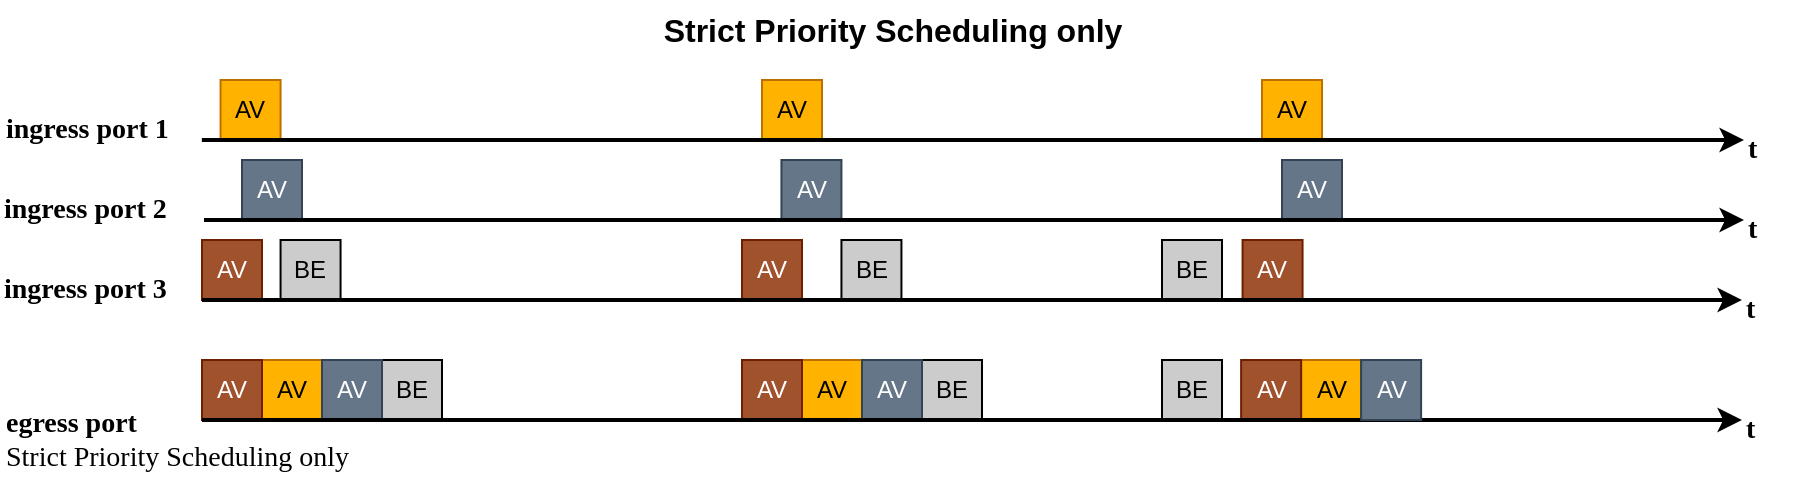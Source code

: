 <mxfile version="25.0.2">
  <diagram id="O1mQ8uQ72U-1HnI_qI8G" name="Page-1">
    <mxGraphModel dx="2133" dy="894" grid="1" gridSize="10" guides="1" tooltips="1" connect="1" arrows="1" fold="1" page="1" pageScale="1" pageWidth="827" pageHeight="1169" math="0" shadow="0">
      <root>
        <mxCell id="0" />
        <mxCell id="1" parent="0" />
        <mxCell id="mMnLDAtMkcU8xV5Yj2Op-1" value="BE" style="rounded=0;whiteSpace=wrap;html=1;fillColor=#CCCCCC;fontColor=default;strokeColor=#000000;" parent="1" vertex="1">
          <mxGeometry x="79.28" y="270" width="30" height="30" as="geometry" />
        </mxCell>
        <mxCell id="mMnLDAtMkcU8xV5Yj2Op-3" value="BE" style="rounded=0;whiteSpace=wrap;html=1;fillColor=#CCCCCC;fontColor=default;strokeColor=#000000;" parent="1" vertex="1">
          <mxGeometry x="359.72" y="270" width="30" height="30" as="geometry" />
        </mxCell>
        <mxCell id="mMnLDAtMkcU8xV5Yj2Op-7" value="BE" style="rounded=0;whiteSpace=wrap;html=1;fillColor=#CCCCCC;fontColor=default;strokeColor=#000000;" parent="1" vertex="1">
          <mxGeometry x="400" y="330" width="30" height="30" as="geometry" />
        </mxCell>
        <mxCell id="mMnLDAtMkcU8xV5Yj2Op-8" value="BE" style="rounded=0;whiteSpace=wrap;html=1;fillColor=#CCCCCC;fontColor=default;strokeColor=#000000;" parent="1" vertex="1">
          <mxGeometry x="520" y="270" width="30" height="30" as="geometry" />
        </mxCell>
        <mxCell id="mMnLDAtMkcU8xV5Yj2Op-9" value="BE" style="rounded=0;whiteSpace=wrap;html=1;fillColor=#CCCCCC;fontColor=default;strokeColor=#000000;" parent="1" vertex="1">
          <mxGeometry x="520" y="330" width="30" height="30" as="geometry" />
        </mxCell>
        <mxCell id="mMnLDAtMkcU8xV5Yj2Op-5" value="BE" style="rounded=0;whiteSpace=wrap;html=1;fillColor=#CCCCCC;fontColor=default;strokeColor=#000000;" parent="1" vertex="1">
          <mxGeometry x="130" y="330" width="30" height="30" as="geometry" />
        </mxCell>
        <mxCell id="xH5QwtzMftO23hFr9JTu-2" value="&lt;b&gt;&lt;font face=&quot;Times New Roman&quot;&gt;&lt;font style=&quot;font-size: 14px;&quot;&gt;t&lt;/font&gt;&lt;/font&gt;&lt;/b&gt;" style="text;html=1;align=left;verticalAlign=middle;resizable=0;points=[];autosize=1;strokeColor=none;fillColor=none;fontColor=#000000;labelBackgroundColor=none;" parent="1" vertex="1">
          <mxGeometry x="810" y="350" width="30" height="30" as="geometry" />
        </mxCell>
        <mxCell id="xH5QwtzMftO23hFr9JTu-3" value="AV" style="rounded=0;whiteSpace=wrap;html=1;fillColor=#FFB300;fontColor=#000000;strokeColor=#BD7000;" parent="1" vertex="1">
          <mxGeometry x="49.28" y="190" width="30" height="30" as="geometry" />
        </mxCell>
        <mxCell id="xH5QwtzMftO23hFr9JTu-4" value="AV" style="rounded=0;whiteSpace=wrap;html=1;fillColor=#FFB300;fontColor=#000000;strokeColor=#BD7000;" parent="1" vertex="1">
          <mxGeometry x="320" y="190" width="30" height="30" as="geometry" />
        </mxCell>
        <mxCell id="xH5QwtzMftO23hFr9JTu-5" value="AV" style="rounded=0;whiteSpace=wrap;html=1;fillColor=#647687;fontColor=#ffffff;strokeColor=#314354;" parent="1" vertex="1">
          <mxGeometry x="60" y="230" width="30" height="30" as="geometry" />
        </mxCell>
        <mxCell id="xH5QwtzMftO23hFr9JTu-6" value="AV" style="rounded=0;whiteSpace=wrap;html=1;fillColor=#647687;fontColor=#ffffff;strokeColor=#314354;" parent="1" vertex="1">
          <mxGeometry x="329.72" y="230" width="30" height="30" as="geometry" />
        </mxCell>
        <mxCell id="xH5QwtzMftO23hFr9JTu-7" value="AV" style="rounded=0;whiteSpace=wrap;html=1;fillColor=#FFB300;fontColor=#000000;strokeColor=#BD7000;" parent="1" vertex="1">
          <mxGeometry x="570" y="190" width="30" height="30" as="geometry" />
        </mxCell>
        <mxCell id="xH5QwtzMftO23hFr9JTu-8" value="AV" style="rounded=0;whiteSpace=wrap;html=1;fillColor=#647687;fontColor=#ffffff;strokeColor=#314354;" parent="1" vertex="1">
          <mxGeometry x="580" y="230" width="30" height="30" as="geometry" />
        </mxCell>
        <mxCell id="xH5QwtzMftO23hFr9JTu-9" value="AV" style="rounded=0;whiteSpace=wrap;html=1;fillColor=#a0522d;fontColor=#ffffff;strokeColor=#6D1F00;" parent="1" vertex="1">
          <mxGeometry x="40" y="270" width="30" height="30" as="geometry" />
        </mxCell>
        <mxCell id="xH5QwtzMftO23hFr9JTu-10" value="AV" style="rounded=0;whiteSpace=wrap;html=1;fillColor=#a0522d;fontColor=#ffffff;strokeColor=#6D1F00;" parent="1" vertex="1">
          <mxGeometry x="310" y="270" width="30" height="30" as="geometry" />
        </mxCell>
        <mxCell id="xH5QwtzMftO23hFr9JTu-11" value="AV" style="rounded=0;whiteSpace=wrap;html=1;fillColor=#a0522d;fontColor=#ffffff;strokeColor=#6D1F00;" parent="1" vertex="1">
          <mxGeometry x="560.28" y="270" width="30" height="30" as="geometry" />
        </mxCell>
        <mxCell id="xH5QwtzMftO23hFr9JTu-12" value="" style="endArrow=classic;html=1;rounded=0;strokeColor=default;fontColor=#FFFFFF;labelBackgroundColor=none;strokeWidth=2;" parent="1" edge="1">
          <mxGeometry width="50" height="50" relative="1" as="geometry">
            <mxPoint x="40" y="300" as="sourcePoint" />
            <mxPoint x="810" y="300" as="targetPoint" />
          </mxGeometry>
        </mxCell>
        <mxCell id="xH5QwtzMftO23hFr9JTu-13" value="" style="endArrow=classic;html=1;rounded=0;strokeColor=default;fontColor=#FFFFFF;labelBackgroundColor=none;strokeWidth=2;" parent="1" edge="1">
          <mxGeometry width="50" height="50" relative="1" as="geometry">
            <mxPoint x="41" y="260" as="sourcePoint" />
            <mxPoint x="811" y="260" as="targetPoint" />
          </mxGeometry>
        </mxCell>
        <mxCell id="xH5QwtzMftO23hFr9JTu-14" value="" style="endArrow=classic;html=1;rounded=0;strokeColor=default;fontColor=#FFFFFF;labelBackgroundColor=none;strokeWidth=2;" parent="1" edge="1">
          <mxGeometry width="50" height="50" relative="1" as="geometry">
            <mxPoint x="39.92" y="220" as="sourcePoint" />
            <mxPoint x="811" y="220" as="targetPoint" />
          </mxGeometry>
        </mxCell>
        <mxCell id="xH5QwtzMftO23hFr9JTu-18" value="&lt;b&gt;&lt;font style=&quot;font-size: 16px;&quot;&gt;Strict Priority Scheduling only&lt;/font&gt;&lt;/b&gt;" style="text;html=1;align=center;verticalAlign=middle;resizable=0;points=[];autosize=1;strokeColor=none;fillColor=none;fontColor=#000000;" parent="1" vertex="1">
          <mxGeometry x="260" y="150" width="250" height="30" as="geometry" />
        </mxCell>
        <mxCell id="xH5QwtzMftO23hFr9JTu-21" value="AV" style="rounded=0;whiteSpace=wrap;html=1;fillColor=#FFB300;fontColor=#000000;strokeColor=#BD7000;" parent="1" vertex="1">
          <mxGeometry x="70" y="330" width="30" height="30" as="geometry" />
        </mxCell>
        <mxCell id="xH5QwtzMftO23hFr9JTu-22" value="AV" style="rounded=0;whiteSpace=wrap;html=1;fillColor=#647687;fontColor=#ffffff;strokeColor=#314354;" parent="1" vertex="1">
          <mxGeometry x="100" y="330" width="30" height="30" as="geometry" />
        </mxCell>
        <mxCell id="xH5QwtzMftO23hFr9JTu-23" value="AV" style="rounded=0;whiteSpace=wrap;html=1;fillColor=#a0522d;fontColor=#ffffff;strokeColor=#6D1F00;" parent="1" vertex="1">
          <mxGeometry x="40" y="330" width="30" height="30" as="geometry" />
        </mxCell>
        <mxCell id="xH5QwtzMftO23hFr9JTu-24" value="AV" style="rounded=0;whiteSpace=wrap;html=1;fillColor=#FFB300;fontColor=#000000;strokeColor=#BD7000;" parent="1" vertex="1">
          <mxGeometry x="340.0" y="330" width="30" height="30" as="geometry" />
        </mxCell>
        <mxCell id="xH5QwtzMftO23hFr9JTu-25" value="AV" style="rounded=0;whiteSpace=wrap;html=1;fillColor=#647687;fontColor=#ffffff;strokeColor=#314354;" parent="1" vertex="1">
          <mxGeometry x="370.0" y="330" width="30" height="30" as="geometry" />
        </mxCell>
        <mxCell id="xH5QwtzMftO23hFr9JTu-26" value="AV" style="rounded=0;whiteSpace=wrap;html=1;fillColor=#a0522d;fontColor=#ffffff;strokeColor=#6D1F00;" parent="1" vertex="1">
          <mxGeometry x="310.0" y="330" width="30" height="30" as="geometry" />
        </mxCell>
        <mxCell id="xH5QwtzMftO23hFr9JTu-27" value="AV" style="rounded=0;whiteSpace=wrap;html=1;fillColor=#FFB300;fontColor=#000000;strokeColor=#BD7000;" parent="1" vertex="1">
          <mxGeometry x="589.56" y="330" width="30" height="30" as="geometry" />
        </mxCell>
        <mxCell id="xH5QwtzMftO23hFr9JTu-29" value="AV" style="rounded=0;whiteSpace=wrap;html=1;fillColor=#a0522d;fontColor=#ffffff;strokeColor=#6D1F00;" parent="1" vertex="1">
          <mxGeometry x="559.56" y="330" width="30" height="30" as="geometry" />
        </mxCell>
        <mxCell id="xH5QwtzMftO23hFr9JTu-38" value="" style="endArrow=none;html=1;rounded=0;fillColor=#a0522d;strokeColor=#bd7000;strokeWidth=1;entryX=0;entryY=1;entryDx=0;entryDy=0;dashed=1;" parent="1" source="xH5QwtzMftO23hFr9JTu-28" edge="1">
          <mxGeometry width="50" height="50" relative="1" as="geometry">
            <mxPoint x="635.28" y="280" as="sourcePoint" />
            <mxPoint x="635.28" y="360" as="targetPoint" />
          </mxGeometry>
        </mxCell>
        <mxCell id="xH5QwtzMftO23hFr9JTu-55" value="" style="endArrow=classic;html=1;rounded=0;strokeColor=default;fontColor=#FFFFFF;labelBackgroundColor=none;strokeWidth=2;" parent="1" edge="1">
          <mxGeometry width="50" height="50" relative="1" as="geometry">
            <mxPoint x="40" y="360" as="sourcePoint" />
            <mxPoint x="810" y="360" as="targetPoint" />
          </mxGeometry>
        </mxCell>
        <mxCell id="xH5QwtzMftO23hFr9JTu-57" value="&lt;b&gt;&lt;font face=&quot;Times New Roman&quot;&gt;&lt;font style=&quot;font-size: 14px;&quot;&gt;t&lt;/font&gt;&lt;/font&gt;&lt;/b&gt;" style="text;html=1;align=left;verticalAlign=middle;resizable=0;points=[];autosize=1;strokeColor=none;fillColor=none;fontColor=#000000;labelBackgroundColor=none;" parent="1" vertex="1">
          <mxGeometry x="810" y="290" width="30" height="30" as="geometry" />
        </mxCell>
        <mxCell id="xH5QwtzMftO23hFr9JTu-58" value="&lt;b&gt;&lt;font face=&quot;Times New Roman&quot;&gt;&lt;font style=&quot;font-size: 14px;&quot;&gt;t&lt;/font&gt;&lt;/font&gt;&lt;/b&gt;" style="text;html=1;align=left;verticalAlign=middle;resizable=0;points=[];autosize=1;strokeColor=none;fillColor=none;fontColor=#000000;labelBackgroundColor=none;" parent="1" vertex="1">
          <mxGeometry x="811" y="250" width="30" height="30" as="geometry" />
        </mxCell>
        <mxCell id="xH5QwtzMftO23hFr9JTu-59" value="&lt;b&gt;&lt;font face=&quot;Times New Roman&quot;&gt;&lt;font style=&quot;font-size: 14px;&quot;&gt;t&lt;/font&gt;&lt;/font&gt;&lt;/b&gt;" style="text;html=1;align=left;verticalAlign=middle;resizable=0;points=[];autosize=1;strokeColor=none;fillColor=none;fontColor=#000000;labelBackgroundColor=none;" parent="1" vertex="1">
          <mxGeometry x="811" y="210" width="30" height="30" as="geometry" />
        </mxCell>
        <mxCell id="xH5QwtzMftO23hFr9JTu-28" value="AV" style="rounded=0;whiteSpace=wrap;html=1;fillColor=#647687;fontColor=#ffffff;strokeColor=#314354;" parent="1" vertex="1">
          <mxGeometry x="619.56" y="330" width="30" height="30" as="geometry" />
        </mxCell>
        <mxCell id="mMnLDAtMkcU8xV5Yj2Op-10" value="&lt;b&gt;&lt;font face=&quot;Times New Roman&quot;&gt;&lt;font style=&quot;font-size: 14px;&quot;&gt;ingress port 1&lt;/font&gt;&lt;/font&gt;&lt;/b&gt;" style="text;html=1;align=left;verticalAlign=middle;resizable=0;points=[];autosize=1;strokeColor=none;fillColor=none;fontColor=#000000;" parent="1" vertex="1">
          <mxGeometry x="-60" y="200" width="100" height="30" as="geometry" />
        </mxCell>
        <mxCell id="mMnLDAtMkcU8xV5Yj2Op-11" value="&lt;b&gt;&lt;font face=&quot;Times New Roman&quot;&gt;&lt;font style=&quot;font-size: 14px;&quot;&gt;ingress port 2&lt;/font&gt;&lt;/font&gt;&lt;/b&gt;" style="text;html=1;align=left;verticalAlign=middle;resizable=0;points=[];autosize=1;strokeColor=none;fillColor=none;fontColor=#000000;" parent="1" vertex="1">
          <mxGeometry x="-61" y="240" width="100" height="30" as="geometry" />
        </mxCell>
        <mxCell id="mMnLDAtMkcU8xV5Yj2Op-12" value="&lt;b&gt;&lt;font face=&quot;Times New Roman&quot;&gt;&lt;font style=&quot;font-size: 14px;&quot;&gt;ingress port 3&lt;/font&gt;&lt;/font&gt;&lt;/b&gt;" style="text;html=1;align=left;verticalAlign=middle;resizable=0;points=[];autosize=1;strokeColor=none;fillColor=none;fontColor=#000000;" parent="1" vertex="1">
          <mxGeometry x="-61" y="280" width="100" height="30" as="geometry" />
        </mxCell>
        <mxCell id="mMnLDAtMkcU8xV5Yj2Op-13" value="&lt;font style=&quot;&quot; face=&quot;Times New Roman&quot;&gt;&lt;font style=&quot;font-size: 14px;&quot;&gt;&lt;b style=&quot;&quot;&gt;egress port&lt;/b&gt;&lt;br&gt;&lt;/font&gt;&lt;/font&gt;&lt;font style=&quot;&quot; face=&quot;Times New Roman&quot;&gt;&lt;font style=&quot;font-size: 14px;&quot;&gt;Strict Priority Scheduling only&lt;/font&gt;&lt;/font&gt;" style="text;html=1;align=left;verticalAlign=middle;resizable=0;points=[];autosize=1;strokeColor=none;fillColor=none;fontColor=#000000;" parent="1" vertex="1">
          <mxGeometry x="-60" y="345" width="200" height="50" as="geometry" />
        </mxCell>
      </root>
    </mxGraphModel>
  </diagram>
</mxfile>
